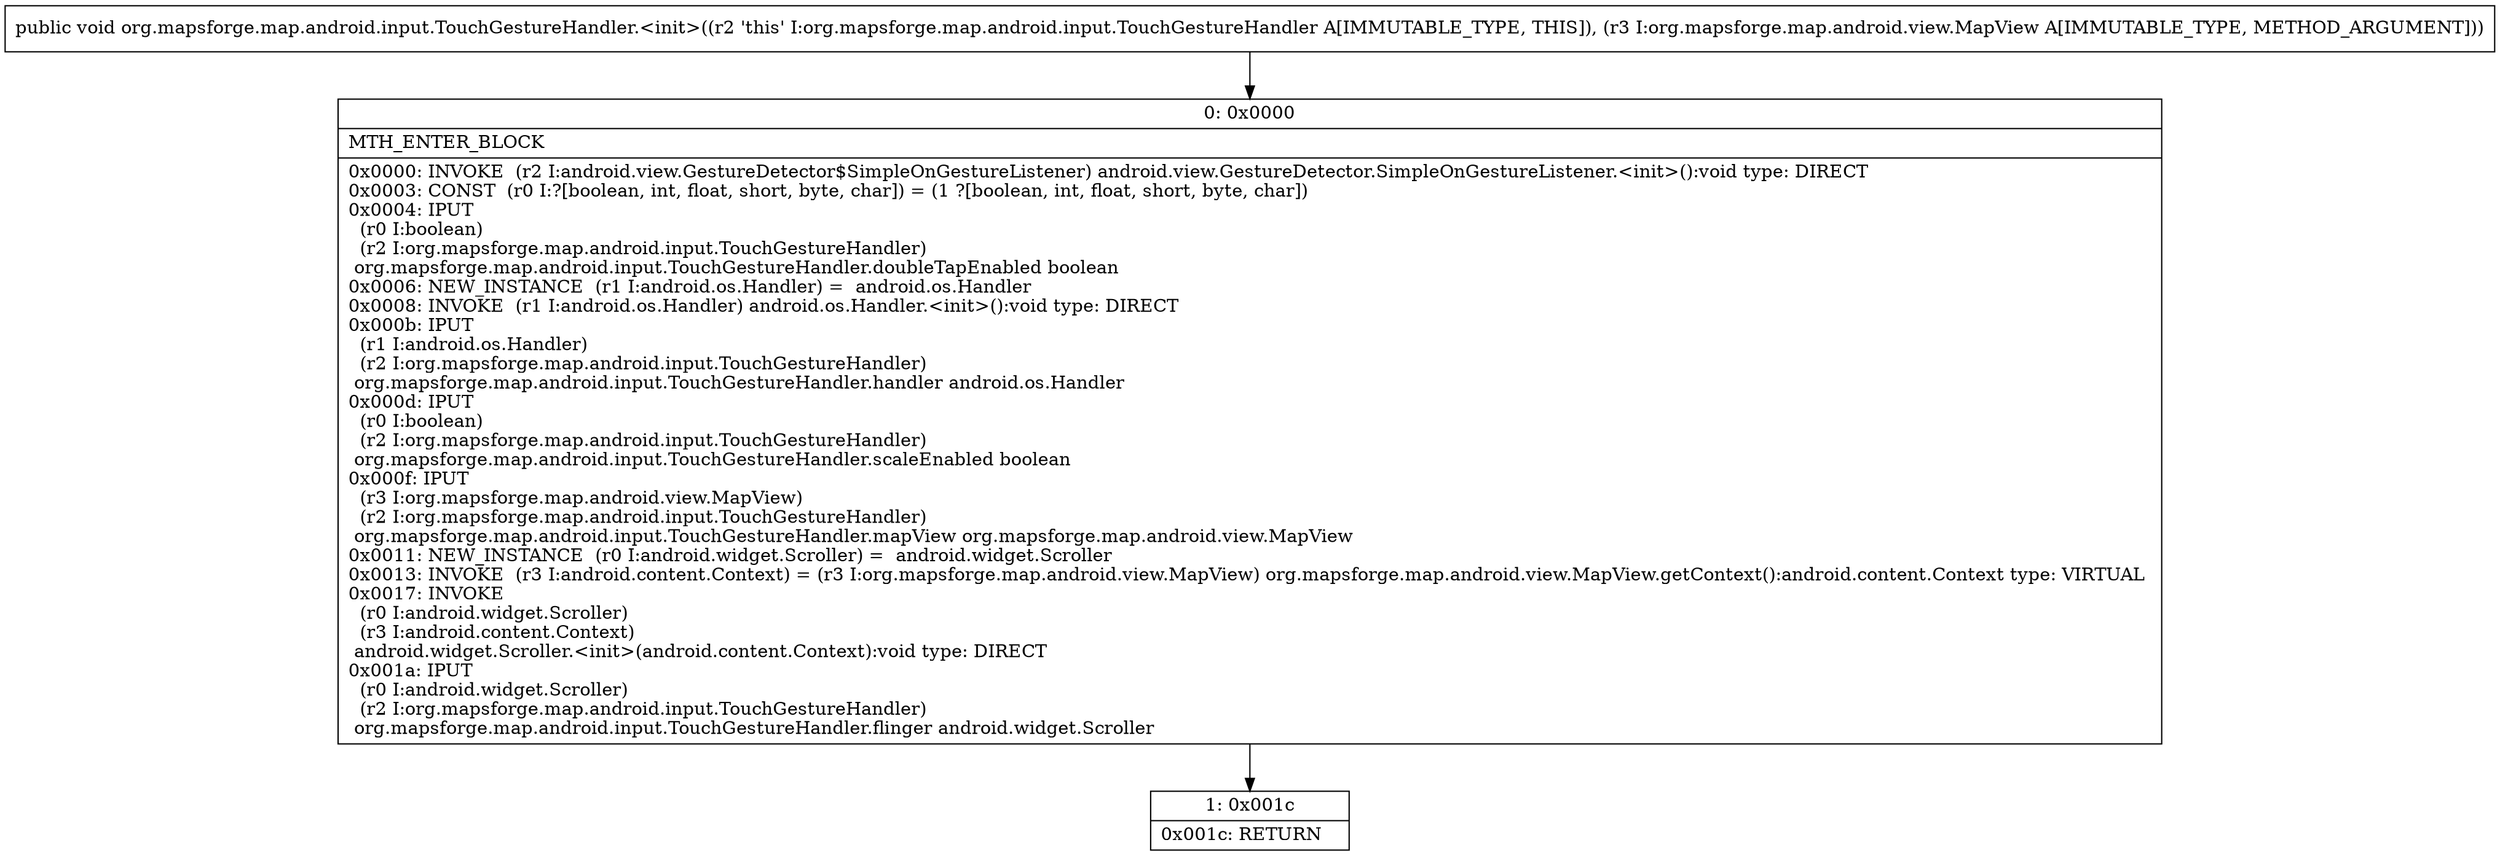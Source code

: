 digraph "CFG fororg.mapsforge.map.android.input.TouchGestureHandler.\<init\>(Lorg\/mapsforge\/map\/android\/view\/MapView;)V" {
Node_0 [shape=record,label="{0\:\ 0x0000|MTH_ENTER_BLOCK\l|0x0000: INVOKE  (r2 I:android.view.GestureDetector$SimpleOnGestureListener) android.view.GestureDetector.SimpleOnGestureListener.\<init\>():void type: DIRECT \l0x0003: CONST  (r0 I:?[boolean, int, float, short, byte, char]) = (1 ?[boolean, int, float, short, byte, char]) \l0x0004: IPUT  \l  (r0 I:boolean)\l  (r2 I:org.mapsforge.map.android.input.TouchGestureHandler)\l org.mapsforge.map.android.input.TouchGestureHandler.doubleTapEnabled boolean \l0x0006: NEW_INSTANCE  (r1 I:android.os.Handler) =  android.os.Handler \l0x0008: INVOKE  (r1 I:android.os.Handler) android.os.Handler.\<init\>():void type: DIRECT \l0x000b: IPUT  \l  (r1 I:android.os.Handler)\l  (r2 I:org.mapsforge.map.android.input.TouchGestureHandler)\l org.mapsforge.map.android.input.TouchGestureHandler.handler android.os.Handler \l0x000d: IPUT  \l  (r0 I:boolean)\l  (r2 I:org.mapsforge.map.android.input.TouchGestureHandler)\l org.mapsforge.map.android.input.TouchGestureHandler.scaleEnabled boolean \l0x000f: IPUT  \l  (r3 I:org.mapsforge.map.android.view.MapView)\l  (r2 I:org.mapsforge.map.android.input.TouchGestureHandler)\l org.mapsforge.map.android.input.TouchGestureHandler.mapView org.mapsforge.map.android.view.MapView \l0x0011: NEW_INSTANCE  (r0 I:android.widget.Scroller) =  android.widget.Scroller \l0x0013: INVOKE  (r3 I:android.content.Context) = (r3 I:org.mapsforge.map.android.view.MapView) org.mapsforge.map.android.view.MapView.getContext():android.content.Context type: VIRTUAL \l0x0017: INVOKE  \l  (r0 I:android.widget.Scroller)\l  (r3 I:android.content.Context)\l android.widget.Scroller.\<init\>(android.content.Context):void type: DIRECT \l0x001a: IPUT  \l  (r0 I:android.widget.Scroller)\l  (r2 I:org.mapsforge.map.android.input.TouchGestureHandler)\l org.mapsforge.map.android.input.TouchGestureHandler.flinger android.widget.Scroller \l}"];
Node_1 [shape=record,label="{1\:\ 0x001c|0x001c: RETURN   \l}"];
MethodNode[shape=record,label="{public void org.mapsforge.map.android.input.TouchGestureHandler.\<init\>((r2 'this' I:org.mapsforge.map.android.input.TouchGestureHandler A[IMMUTABLE_TYPE, THIS]), (r3 I:org.mapsforge.map.android.view.MapView A[IMMUTABLE_TYPE, METHOD_ARGUMENT])) }"];
MethodNode -> Node_0;
Node_0 -> Node_1;
}

